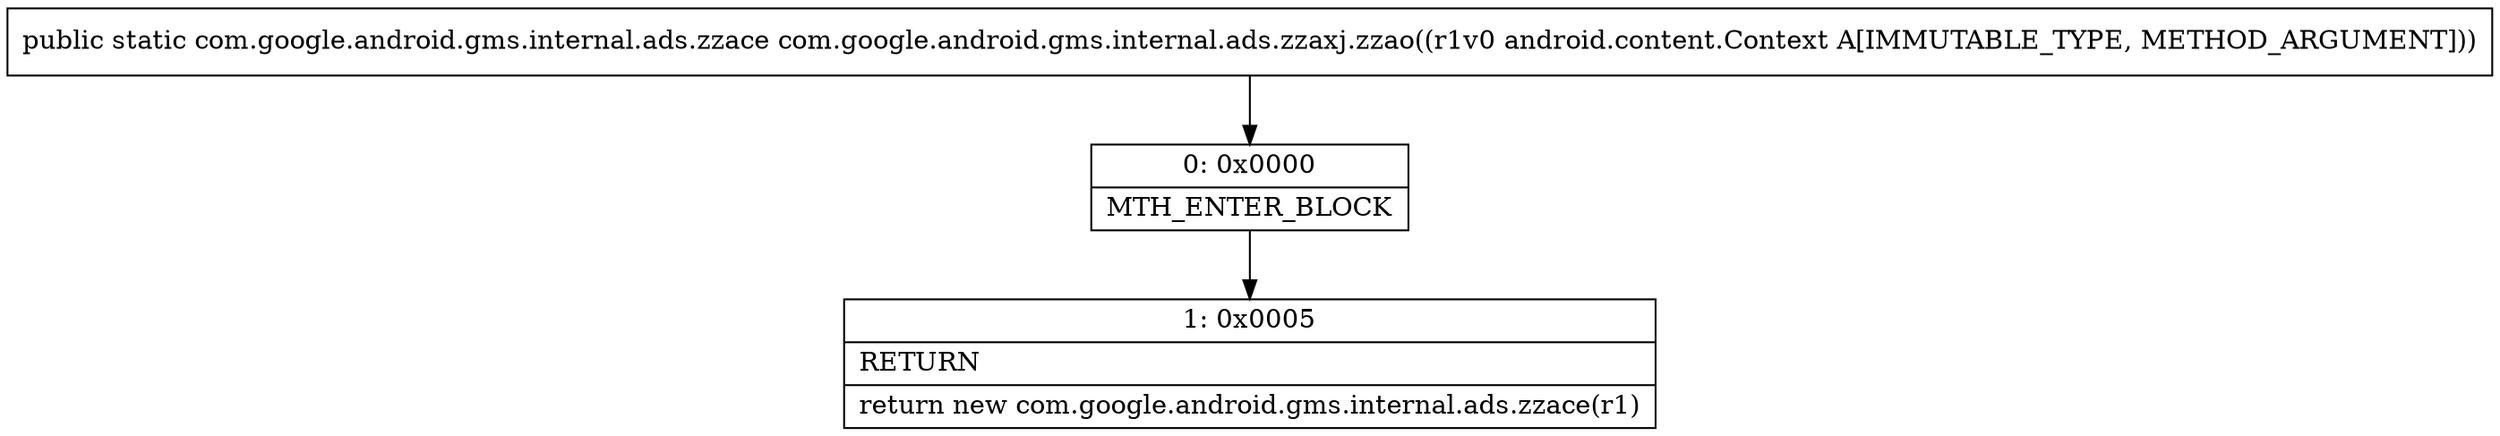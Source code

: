 digraph "CFG forcom.google.android.gms.internal.ads.zzaxj.zzao(Landroid\/content\/Context;)Lcom\/google\/android\/gms\/internal\/ads\/zzace;" {
Node_0 [shape=record,label="{0\:\ 0x0000|MTH_ENTER_BLOCK\l}"];
Node_1 [shape=record,label="{1\:\ 0x0005|RETURN\l|return new com.google.android.gms.internal.ads.zzace(r1)\l}"];
MethodNode[shape=record,label="{public static com.google.android.gms.internal.ads.zzace com.google.android.gms.internal.ads.zzaxj.zzao((r1v0 android.content.Context A[IMMUTABLE_TYPE, METHOD_ARGUMENT])) }"];
MethodNode -> Node_0;
Node_0 -> Node_1;
}

